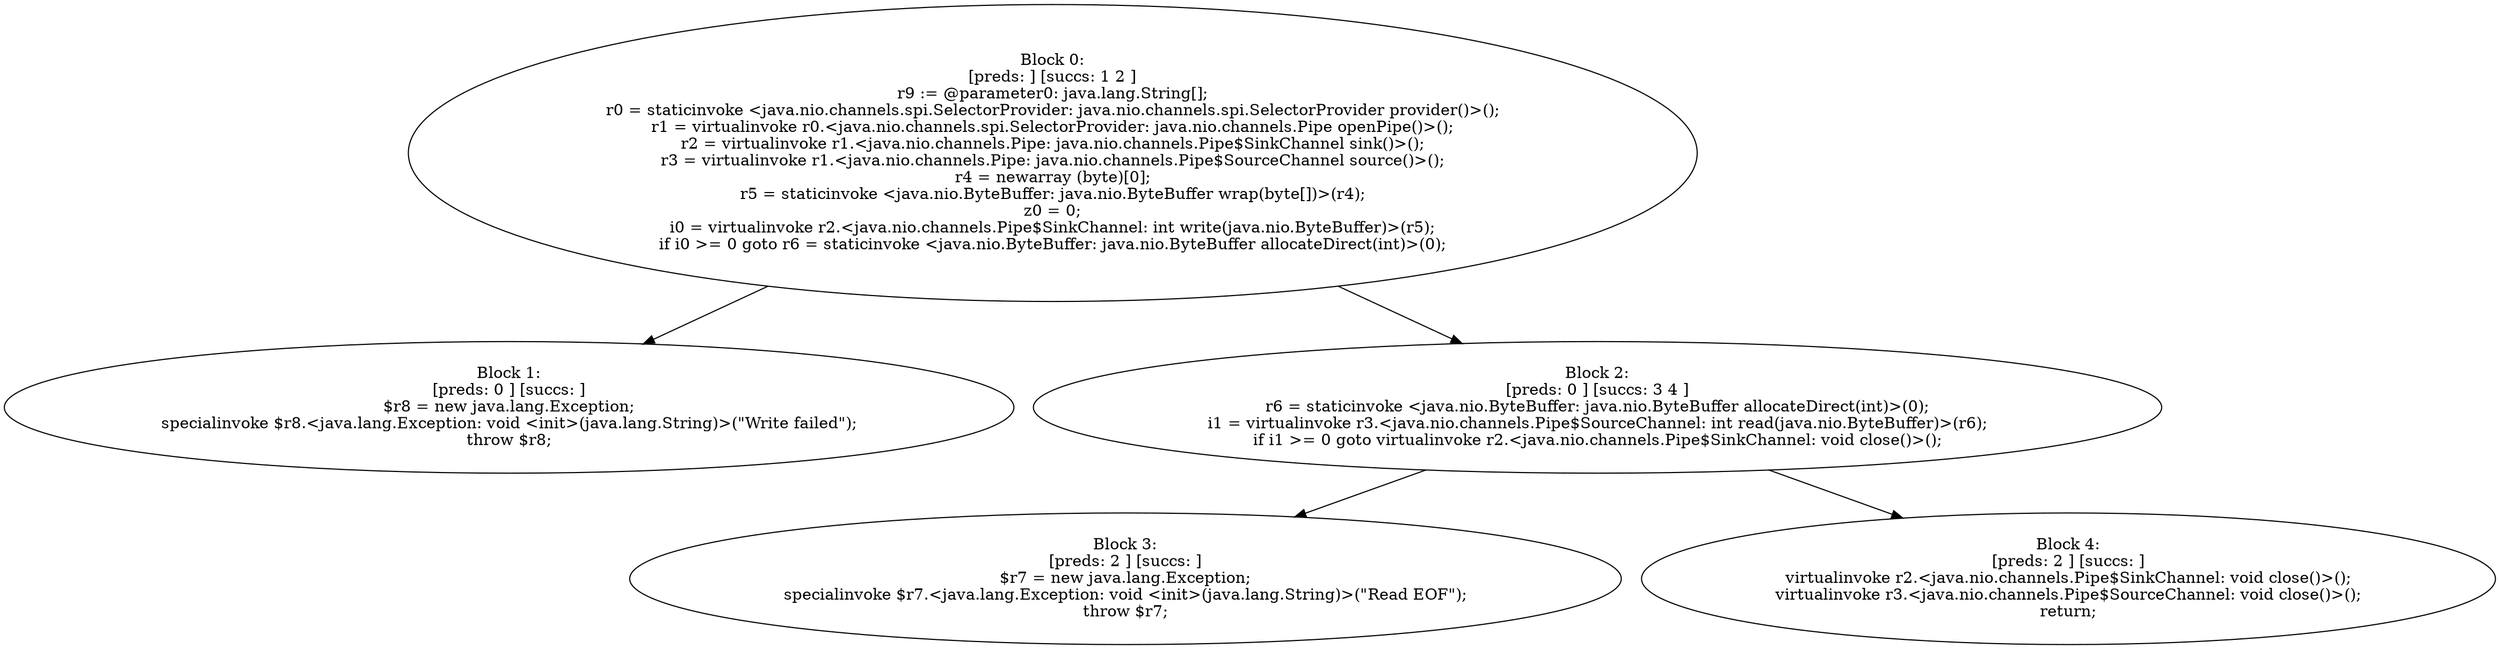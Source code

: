 digraph "unitGraph" {
    "Block 0:
[preds: ] [succs: 1 2 ]
r9 := @parameter0: java.lang.String[];
r0 = staticinvoke <java.nio.channels.spi.SelectorProvider: java.nio.channels.spi.SelectorProvider provider()>();
r1 = virtualinvoke r0.<java.nio.channels.spi.SelectorProvider: java.nio.channels.Pipe openPipe()>();
r2 = virtualinvoke r1.<java.nio.channels.Pipe: java.nio.channels.Pipe$SinkChannel sink()>();
r3 = virtualinvoke r1.<java.nio.channels.Pipe: java.nio.channels.Pipe$SourceChannel source()>();
r4 = newarray (byte)[0];
r5 = staticinvoke <java.nio.ByteBuffer: java.nio.ByteBuffer wrap(byte[])>(r4);
z0 = 0;
i0 = virtualinvoke r2.<java.nio.channels.Pipe$SinkChannel: int write(java.nio.ByteBuffer)>(r5);
if i0 >= 0 goto r6 = staticinvoke <java.nio.ByteBuffer: java.nio.ByteBuffer allocateDirect(int)>(0);
"
    "Block 1:
[preds: 0 ] [succs: ]
$r8 = new java.lang.Exception;
specialinvoke $r8.<java.lang.Exception: void <init>(java.lang.String)>(\"Write failed\");
throw $r8;
"
    "Block 2:
[preds: 0 ] [succs: 3 4 ]
r6 = staticinvoke <java.nio.ByteBuffer: java.nio.ByteBuffer allocateDirect(int)>(0);
i1 = virtualinvoke r3.<java.nio.channels.Pipe$SourceChannel: int read(java.nio.ByteBuffer)>(r6);
if i1 >= 0 goto virtualinvoke r2.<java.nio.channels.Pipe$SinkChannel: void close()>();
"
    "Block 3:
[preds: 2 ] [succs: ]
$r7 = new java.lang.Exception;
specialinvoke $r7.<java.lang.Exception: void <init>(java.lang.String)>(\"Read EOF\");
throw $r7;
"
    "Block 4:
[preds: 2 ] [succs: ]
virtualinvoke r2.<java.nio.channels.Pipe$SinkChannel: void close()>();
virtualinvoke r3.<java.nio.channels.Pipe$SourceChannel: void close()>();
return;
"
    "Block 0:
[preds: ] [succs: 1 2 ]
r9 := @parameter0: java.lang.String[];
r0 = staticinvoke <java.nio.channels.spi.SelectorProvider: java.nio.channels.spi.SelectorProvider provider()>();
r1 = virtualinvoke r0.<java.nio.channels.spi.SelectorProvider: java.nio.channels.Pipe openPipe()>();
r2 = virtualinvoke r1.<java.nio.channels.Pipe: java.nio.channels.Pipe$SinkChannel sink()>();
r3 = virtualinvoke r1.<java.nio.channels.Pipe: java.nio.channels.Pipe$SourceChannel source()>();
r4 = newarray (byte)[0];
r5 = staticinvoke <java.nio.ByteBuffer: java.nio.ByteBuffer wrap(byte[])>(r4);
z0 = 0;
i0 = virtualinvoke r2.<java.nio.channels.Pipe$SinkChannel: int write(java.nio.ByteBuffer)>(r5);
if i0 >= 0 goto r6 = staticinvoke <java.nio.ByteBuffer: java.nio.ByteBuffer allocateDirect(int)>(0);
"->"Block 1:
[preds: 0 ] [succs: ]
$r8 = new java.lang.Exception;
specialinvoke $r8.<java.lang.Exception: void <init>(java.lang.String)>(\"Write failed\");
throw $r8;
";
    "Block 0:
[preds: ] [succs: 1 2 ]
r9 := @parameter0: java.lang.String[];
r0 = staticinvoke <java.nio.channels.spi.SelectorProvider: java.nio.channels.spi.SelectorProvider provider()>();
r1 = virtualinvoke r0.<java.nio.channels.spi.SelectorProvider: java.nio.channels.Pipe openPipe()>();
r2 = virtualinvoke r1.<java.nio.channels.Pipe: java.nio.channels.Pipe$SinkChannel sink()>();
r3 = virtualinvoke r1.<java.nio.channels.Pipe: java.nio.channels.Pipe$SourceChannel source()>();
r4 = newarray (byte)[0];
r5 = staticinvoke <java.nio.ByteBuffer: java.nio.ByteBuffer wrap(byte[])>(r4);
z0 = 0;
i0 = virtualinvoke r2.<java.nio.channels.Pipe$SinkChannel: int write(java.nio.ByteBuffer)>(r5);
if i0 >= 0 goto r6 = staticinvoke <java.nio.ByteBuffer: java.nio.ByteBuffer allocateDirect(int)>(0);
"->"Block 2:
[preds: 0 ] [succs: 3 4 ]
r6 = staticinvoke <java.nio.ByteBuffer: java.nio.ByteBuffer allocateDirect(int)>(0);
i1 = virtualinvoke r3.<java.nio.channels.Pipe$SourceChannel: int read(java.nio.ByteBuffer)>(r6);
if i1 >= 0 goto virtualinvoke r2.<java.nio.channels.Pipe$SinkChannel: void close()>();
";
    "Block 2:
[preds: 0 ] [succs: 3 4 ]
r6 = staticinvoke <java.nio.ByteBuffer: java.nio.ByteBuffer allocateDirect(int)>(0);
i1 = virtualinvoke r3.<java.nio.channels.Pipe$SourceChannel: int read(java.nio.ByteBuffer)>(r6);
if i1 >= 0 goto virtualinvoke r2.<java.nio.channels.Pipe$SinkChannel: void close()>();
"->"Block 3:
[preds: 2 ] [succs: ]
$r7 = new java.lang.Exception;
specialinvoke $r7.<java.lang.Exception: void <init>(java.lang.String)>(\"Read EOF\");
throw $r7;
";
    "Block 2:
[preds: 0 ] [succs: 3 4 ]
r6 = staticinvoke <java.nio.ByteBuffer: java.nio.ByteBuffer allocateDirect(int)>(0);
i1 = virtualinvoke r3.<java.nio.channels.Pipe$SourceChannel: int read(java.nio.ByteBuffer)>(r6);
if i1 >= 0 goto virtualinvoke r2.<java.nio.channels.Pipe$SinkChannel: void close()>();
"->"Block 4:
[preds: 2 ] [succs: ]
virtualinvoke r2.<java.nio.channels.Pipe$SinkChannel: void close()>();
virtualinvoke r3.<java.nio.channels.Pipe$SourceChannel: void close()>();
return;
";
}
